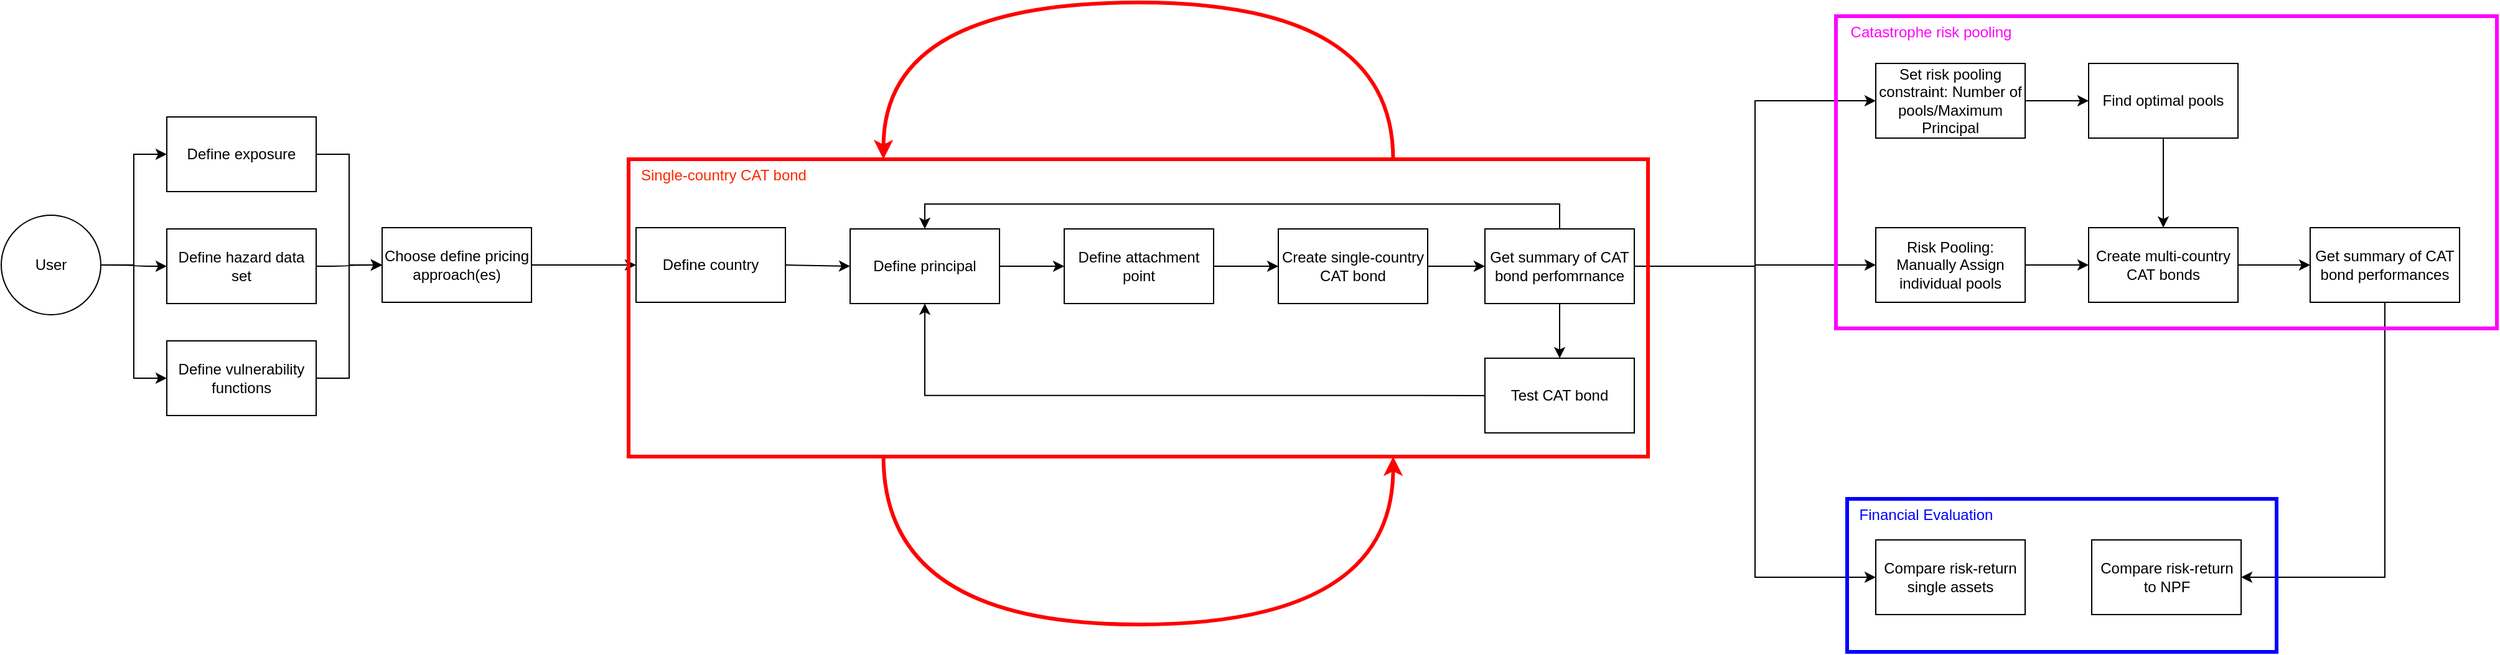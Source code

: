 <mxfile version="28.0.7">
  <diagram name="Page-1" id="58TnTUvLrnlwUTc3l9yy">
    <mxGraphModel dx="1577" dy="898" grid="0" gridSize="10" guides="1" tooltips="1" connect="1" arrows="1" fold="1" page="1" pageScale="1" pageWidth="1169" pageHeight="827" math="0" shadow="0">
      <root>
        <mxCell id="0" />
        <mxCell id="1" parent="0" />
        <mxCell id="uXUigXS2xP6fc7sogGcN-12" style="edgeStyle=orthogonalEdgeStyle;curved=1;rounded=0;orthogonalLoop=1;jettySize=auto;html=1;exitX=1;exitY=0.5;exitDx=0;exitDy=0;entryX=0;entryY=0.5;entryDx=0;entryDy=0;" edge="1" parent="1" source="mLufBUS968L27i-inKiL-1" target="uXUigXS2xP6fc7sogGcN-10">
          <mxGeometry relative="1" as="geometry" />
        </mxCell>
        <mxCell id="uXUigXS2xP6fc7sogGcN-13" style="edgeStyle=orthogonalEdgeStyle;rounded=0;orthogonalLoop=1;jettySize=auto;html=1;exitX=1;exitY=0.5;exitDx=0;exitDy=0;entryX=0;entryY=0.5;entryDx=0;entryDy=0;" edge="1" parent="1" source="mLufBUS968L27i-inKiL-1" target="uXUigXS2xP6fc7sogGcN-11">
          <mxGeometry relative="1" as="geometry" />
        </mxCell>
        <mxCell id="uXUigXS2xP6fc7sogGcN-14" style="edgeStyle=orthogonalEdgeStyle;rounded=0;orthogonalLoop=1;jettySize=auto;html=1;exitX=1;exitY=0.5;exitDx=0;exitDy=0;entryX=0;entryY=0.5;entryDx=0;entryDy=0;" edge="1" parent="1" source="mLufBUS968L27i-inKiL-1" target="mLufBUS968L27i-inKiL-4">
          <mxGeometry relative="1" as="geometry" />
        </mxCell>
        <mxCell id="mLufBUS968L27i-inKiL-1" value="User" style="ellipse;whiteSpace=wrap;html=1;aspect=fixed;" parent="1" vertex="1">
          <mxGeometry x="47" y="375" width="80" height="80" as="geometry" />
        </mxCell>
        <mxCell id="mLufBUS968L27i-inKiL-3" value="Define country" style="rounded=0;whiteSpace=wrap;html=1;" parent="1" vertex="1">
          <mxGeometry x="557" y="385" width="120" height="60" as="geometry" />
        </mxCell>
        <mxCell id="Jjy30lpmHw-r-rbmwBUX-8" style="edgeStyle=orthogonalEdgeStyle;rounded=0;orthogonalLoop=1;jettySize=auto;html=1;exitX=1;exitY=0.5;exitDx=0;exitDy=0;entryX=0;entryY=0.5;entryDx=0;entryDy=0;" parent="1" source="mLufBUS968L27i-inKiL-4" target="mLufBUS968L27i-inKiL-33" edge="1">
          <mxGeometry relative="1" as="geometry" />
        </mxCell>
        <mxCell id="mLufBUS968L27i-inKiL-4" value="Define exposure" style="rounded=0;whiteSpace=wrap;html=1;" parent="1" vertex="1">
          <mxGeometry x="180" y="296" width="120" height="60" as="geometry" />
        </mxCell>
        <mxCell id="Jjy30lpmHw-r-rbmwBUX-7" style="edgeStyle=orthogonalEdgeStyle;rounded=0;orthogonalLoop=1;jettySize=auto;html=1;exitX=1;exitY=0.5;exitDx=0;exitDy=0;entryX=0;entryY=0.5;entryDx=0;entryDy=0;" parent="1" source="mLufBUS968L27i-inKiL-5" target="mLufBUS968L27i-inKiL-15" edge="1">
          <mxGeometry relative="1" as="geometry" />
        </mxCell>
        <mxCell id="mLufBUS968L27i-inKiL-5" value="Define attachment point" style="rounded=0;whiteSpace=wrap;html=1;" parent="1" vertex="1">
          <mxGeometry x="901" y="386" width="120" height="60" as="geometry" />
        </mxCell>
        <mxCell id="mLufBUS968L27i-inKiL-6" value="Define principal" style="rounded=0;whiteSpace=wrap;html=1;" parent="1" vertex="1">
          <mxGeometry x="729" y="386" width="120" height="60" as="geometry" />
        </mxCell>
        <mxCell id="mLufBUS968L27i-inKiL-64" style="edgeStyle=orthogonalEdgeStyle;rounded=0;orthogonalLoop=1;jettySize=auto;html=1;exitX=0.5;exitY=1;exitDx=0;exitDy=0;entryX=0.5;entryY=0;entryDx=0;entryDy=0;" parent="1" source="mLufBUS968L27i-inKiL-8" target="mLufBUS968L27i-inKiL-45" edge="1">
          <mxGeometry relative="1" as="geometry" />
        </mxCell>
        <mxCell id="mLufBUS968L27i-inKiL-8" value="Find optimal pools" style="rounded=0;whiteSpace=wrap;html=1;" parent="1" vertex="1">
          <mxGeometry x="1724" y="253" width="120" height="60" as="geometry" />
        </mxCell>
        <mxCell id="mLufBUS968L27i-inKiL-10" value="Compare risk-return single assets" style="rounded=0;whiteSpace=wrap;html=1;" parent="1" vertex="1">
          <mxGeometry x="1553" y="636" width="120" height="60" as="geometry" />
        </mxCell>
        <mxCell id="mLufBUS968L27i-inKiL-62" style="edgeStyle=orthogonalEdgeStyle;rounded=0;orthogonalLoop=1;jettySize=auto;html=1;exitX=0;exitY=0.5;exitDx=0;exitDy=0;entryX=0.5;entryY=1;entryDx=0;entryDy=0;" parent="1" source="mLufBUS968L27i-inKiL-12" target="mLufBUS968L27i-inKiL-6" edge="1">
          <mxGeometry relative="1" as="geometry" />
        </mxCell>
        <mxCell id="mLufBUS968L27i-inKiL-12" value="Test CAT bond" style="rounded=0;whiteSpace=wrap;html=1;" parent="1" vertex="1">
          <mxGeometry x="1239" y="489.94" width="120" height="60" as="geometry" />
        </mxCell>
        <mxCell id="mLufBUS968L27i-inKiL-52" style="edgeStyle=orthogonalEdgeStyle;rounded=0;orthogonalLoop=1;jettySize=auto;html=1;exitX=1;exitY=0.5;exitDx=0;exitDy=0;entryX=0;entryY=0.5;entryDx=0;entryDy=0;" parent="1" source="mLufBUS968L27i-inKiL-14" target="mLufBUS968L27i-inKiL-8" edge="1">
          <mxGeometry relative="1" as="geometry">
            <mxPoint x="1734" y="283" as="targetPoint" />
          </mxGeometry>
        </mxCell>
        <mxCell id="mLufBUS968L27i-inKiL-14" value="Set risk pooling constraint: Number of pools/Maximum Principal" style="rounded=0;whiteSpace=wrap;html=1;" parent="1" vertex="1">
          <mxGeometry x="1553" y="253" width="120" height="60" as="geometry" />
        </mxCell>
        <mxCell id="mLufBUS968L27i-inKiL-15" value="Create single-country CAT bond" style="rounded=0;whiteSpace=wrap;html=1;" parent="1" vertex="1">
          <mxGeometry x="1073" y="386" width="120" height="60" as="geometry" />
        </mxCell>
        <mxCell id="mLufBUS968L27i-inKiL-61" style="edgeStyle=orthogonalEdgeStyle;rounded=0;orthogonalLoop=1;jettySize=auto;html=1;exitX=0.5;exitY=0;exitDx=0;exitDy=0;entryX=0.5;entryY=0;entryDx=0;entryDy=0;" parent="1" source="mLufBUS968L27i-inKiL-21" target="mLufBUS968L27i-inKiL-6" edge="1">
          <mxGeometry relative="1" as="geometry" />
        </mxCell>
        <mxCell id="mLufBUS968L27i-inKiL-63" style="edgeStyle=orthogonalEdgeStyle;rounded=0;orthogonalLoop=1;jettySize=auto;html=1;exitX=1;exitY=0.5;exitDx=0;exitDy=0;entryX=0;entryY=0.5;entryDx=0;entryDy=0;" parent="1" source="mLufBUS968L27i-inKiL-21" target="mLufBUS968L27i-inKiL-10" edge="1">
          <mxGeometry relative="1" as="geometry" />
        </mxCell>
        <mxCell id="mLufBUS968L27i-inKiL-21" value="Get summary of CAT bond perfomrnance" style="rounded=0;whiteSpace=wrap;html=1;" parent="1" vertex="1">
          <mxGeometry x="1239" y="386" width="120" height="60" as="geometry" />
        </mxCell>
        <mxCell id="mLufBUS968L27i-inKiL-23" value="" style="endArrow=classic;html=1;rounded=0;exitX=1;exitY=0.5;exitDx=0;exitDy=0;entryX=0;entryY=0.5;entryDx=0;entryDy=0;" parent="1" source="mLufBUS968L27i-inKiL-3" target="mLufBUS968L27i-inKiL-6" edge="1">
          <mxGeometry width="50" height="50" relative="1" as="geometry">
            <mxPoint x="1026" y="582.94" as="sourcePoint" />
            <mxPoint x="1288" y="482.94" as="targetPoint" />
          </mxGeometry>
        </mxCell>
        <mxCell id="mLufBUS968L27i-inKiL-24" value="" style="endArrow=classic;html=1;rounded=0;entryX=0;entryY=0.5;entryDx=0;entryDy=0;exitX=1;exitY=0.5;exitDx=0;exitDy=0;" parent="1" target="mLufBUS968L27i-inKiL-5" edge="1" source="mLufBUS968L27i-inKiL-6">
          <mxGeometry width="50" height="50" relative="1" as="geometry">
            <mxPoint x="844" y="411.94" as="sourcePoint" />
            <mxPoint x="749" y="403.94" as="targetPoint" />
          </mxGeometry>
        </mxCell>
        <mxCell id="mLufBUS968L27i-inKiL-27" value="" style="endArrow=classic;html=1;rounded=0;exitX=1;exitY=0.5;exitDx=0;exitDy=0;entryX=0;entryY=0.5;entryDx=0;entryDy=0;" parent="1" source="mLufBUS968L27i-inKiL-15" target="mLufBUS968L27i-inKiL-21" edge="1">
          <mxGeometry width="50" height="50" relative="1" as="geometry">
            <mxPoint x="1097" y="468.94" as="sourcePoint" />
            <mxPoint x="1154" y="468.94" as="targetPoint" />
          </mxGeometry>
        </mxCell>
        <mxCell id="mLufBUS968L27i-inKiL-28" value="" style="endArrow=classic;html=1;rounded=0;exitX=0.5;exitY=1;exitDx=0;exitDy=0;entryX=0.5;entryY=0;entryDx=0;entryDy=0;" parent="1" source="mLufBUS968L27i-inKiL-21" target="mLufBUS968L27i-inKiL-12" edge="1">
          <mxGeometry width="50" height="50" relative="1" as="geometry">
            <mxPoint x="1374" y="542.94" as="sourcePoint" />
            <mxPoint x="1446" y="465.94" as="targetPoint" />
          </mxGeometry>
        </mxCell>
        <mxCell id="Jjy30lpmHw-r-rbmwBUX-5" style="edgeStyle=orthogonalEdgeStyle;rounded=0;orthogonalLoop=1;jettySize=auto;html=1;exitX=1;exitY=0.5;exitDx=0;exitDy=0;entryX=0;entryY=0.5;entryDx=0;entryDy=0;" parent="1" source="mLufBUS968L27i-inKiL-33" target="mLufBUS968L27i-inKiL-3" edge="1">
          <mxGeometry relative="1" as="geometry">
            <mxPoint x="556" y="415" as="targetPoint" />
          </mxGeometry>
        </mxCell>
        <mxCell id="mLufBUS968L27i-inKiL-33" value="Choose define pricing approach(es)" style="rounded=0;whiteSpace=wrap;html=1;" parent="1" vertex="1">
          <mxGeometry x="353" y="385" width="120" height="60" as="geometry" />
        </mxCell>
        <mxCell id="mLufBUS968L27i-inKiL-50" style="edgeStyle=orthogonalEdgeStyle;rounded=0;orthogonalLoop=1;jettySize=auto;html=1;entryX=0;entryY=0.5;entryDx=0;entryDy=0;exitX=1;exitY=0.5;exitDx=0;exitDy=0;" parent="1" source="mLufBUS968L27i-inKiL-21" target="mLufBUS968L27i-inKiL-48" edge="1">
          <mxGeometry relative="1" as="geometry">
            <mxPoint x="1212" y="247" as="sourcePoint" />
          </mxGeometry>
        </mxCell>
        <mxCell id="mLufBUS968L27i-inKiL-51" style="edgeStyle=orthogonalEdgeStyle;rounded=0;orthogonalLoop=1;jettySize=auto;html=1;exitX=1;exitY=0.5;exitDx=0;exitDy=0;entryX=0;entryY=0.5;entryDx=0;entryDy=0;" parent="1" source="mLufBUS968L27i-inKiL-21" target="mLufBUS968L27i-inKiL-14" edge="1">
          <mxGeometry relative="1" as="geometry">
            <mxPoint x="1212" y="247" as="sourcePoint" />
          </mxGeometry>
        </mxCell>
        <mxCell id="mLufBUS968L27i-inKiL-56" style="edgeStyle=orthogonalEdgeStyle;rounded=0;orthogonalLoop=1;jettySize=auto;html=1;exitX=1;exitY=0.5;exitDx=0;exitDy=0;entryX=0;entryY=0.5;entryDx=0;entryDy=0;" parent="1" source="mLufBUS968L27i-inKiL-45" target="mLufBUS968L27i-inKiL-46" edge="1">
          <mxGeometry relative="1" as="geometry" />
        </mxCell>
        <mxCell id="mLufBUS968L27i-inKiL-45" value="Create multi-country CAT bonds" style="rounded=0;whiteSpace=wrap;html=1;" parent="1" vertex="1">
          <mxGeometry x="1724" y="385" width="120" height="60" as="geometry" />
        </mxCell>
        <mxCell id="mLufBUS968L27i-inKiL-57" style="edgeStyle=orthogonalEdgeStyle;rounded=0;orthogonalLoop=1;jettySize=auto;html=1;exitX=0.5;exitY=1;exitDx=0;exitDy=0;entryX=1;entryY=0.5;entryDx=0;entryDy=0;" parent="1" source="mLufBUS968L27i-inKiL-46" target="uXUigXS2xP6fc7sogGcN-7" edge="1">
          <mxGeometry relative="1" as="geometry" />
        </mxCell>
        <mxCell id="mLufBUS968L27i-inKiL-46" value="Get summary of CAT bond performances" style="rounded=0;whiteSpace=wrap;html=1;" parent="1" vertex="1">
          <mxGeometry x="1902" y="385" width="120" height="60" as="geometry" />
        </mxCell>
        <mxCell id="mLufBUS968L27i-inKiL-55" style="edgeStyle=orthogonalEdgeStyle;rounded=0;orthogonalLoop=1;jettySize=auto;html=1;exitX=1;exitY=0.5;exitDx=0;exitDy=0;entryX=0;entryY=0.5;entryDx=0;entryDy=0;" parent="1" source="mLufBUS968L27i-inKiL-48" target="mLufBUS968L27i-inKiL-45" edge="1">
          <mxGeometry relative="1" as="geometry" />
        </mxCell>
        <mxCell id="mLufBUS968L27i-inKiL-48" value="Risk Pooling: Manually Assign individual pools" style="rounded=0;whiteSpace=wrap;html=1;" parent="1" vertex="1">
          <mxGeometry x="1553" y="385" width="120" height="60" as="geometry" />
        </mxCell>
        <mxCell id="uXUigXS2xP6fc7sogGcN-1" value="" style="rounded=0;whiteSpace=wrap;html=1;fillColor=none;strokeColor=#FF0000;strokeWidth=3;" vertex="1" parent="1">
          <mxGeometry x="551" y="330" width="819" height="239" as="geometry" />
        </mxCell>
        <mxCell id="uXUigXS2xP6fc7sogGcN-2" value="&lt;span style=&quot;color: light-dark(rgb(255, 38, 0), rgb(237, 237, 237));&quot;&gt;Single-country CAT bond&lt;/span&gt;" style="text;html=1;align=center;verticalAlign=middle;resizable=0;points=[];autosize=1;strokeColor=none;fillColor=none;" vertex="1" parent="1">
          <mxGeometry x="551" y="330" width="151" height="26" as="geometry" />
        </mxCell>
        <mxCell id="uXUigXS2xP6fc7sogGcN-3" value="" style="rounded=0;whiteSpace=wrap;html=1;fillColor=none;strokeColor=#FF00FF;strokeWidth=3;" vertex="1" parent="1">
          <mxGeometry x="1521" y="215" width="531" height="251" as="geometry" />
        </mxCell>
        <mxCell id="uXUigXS2xP6fc7sogGcN-4" value="&lt;font&gt;&lt;span style=&quot;caret-color: rgb(255, 38, 0); color: rgb(255, 0, 255);&quot;&gt;Catastrophe risk pooling&lt;/span&gt;&lt;/font&gt;" style="text;html=1;align=center;verticalAlign=middle;resizable=0;points=[];autosize=1;strokeColor=none;fillColor=none;" vertex="1" parent="1">
          <mxGeometry x="1523" y="215" width="147" height="26" as="geometry" />
        </mxCell>
        <mxCell id="uXUigXS2xP6fc7sogGcN-5" style="edgeStyle=orthogonalEdgeStyle;curved=1;rounded=0;orthogonalLoop=1;jettySize=auto;html=1;exitX=0.75;exitY=0;exitDx=0;exitDy=0;entryX=0.25;entryY=0;entryDx=0;entryDy=0;strokeColor=#FF0000;strokeWidth=3;" edge="1" parent="1" source="uXUigXS2xP6fc7sogGcN-1" target="uXUigXS2xP6fc7sogGcN-1">
          <mxGeometry relative="1" as="geometry">
            <Array as="points">
              <mxPoint x="1165" y="204" />
              <mxPoint x="756" y="204" />
            </Array>
          </mxGeometry>
        </mxCell>
        <mxCell id="uXUigXS2xP6fc7sogGcN-6" style="edgeStyle=orthogonalEdgeStyle;curved=1;rounded=0;orthogonalLoop=1;jettySize=auto;html=1;exitX=0.25;exitY=1;exitDx=0;exitDy=0;entryX=0.75;entryY=1;entryDx=0;entryDy=0;strokeColor=#FF0000;strokeWidth=3;" edge="1" parent="1" source="uXUigXS2xP6fc7sogGcN-1" target="uXUigXS2xP6fc7sogGcN-1">
          <mxGeometry relative="1" as="geometry">
            <mxPoint x="1217" y="364" as="sourcePoint" />
            <mxPoint x="808" y="364" as="targetPoint" />
            <Array as="points">
              <mxPoint x="756" y="704" />
              <mxPoint x="1165" y="704" />
            </Array>
          </mxGeometry>
        </mxCell>
        <mxCell id="uXUigXS2xP6fc7sogGcN-7" value="Compare risk-return to NPF" style="rounded=0;whiteSpace=wrap;html=1;" vertex="1" parent="1">
          <mxGeometry x="1726.5" y="636" width="120" height="60" as="geometry" />
        </mxCell>
        <mxCell id="uXUigXS2xP6fc7sogGcN-8" value="" style="rounded=0;whiteSpace=wrap;html=1;fillColor=none;strokeColor=#0000FF;strokeWidth=3;" vertex="1" parent="1">
          <mxGeometry x="1530" y="603" width="345" height="123" as="geometry" />
        </mxCell>
        <mxCell id="uXUigXS2xP6fc7sogGcN-9" value="&lt;font&gt;&lt;span style=&quot;caret-color: rgb(255, 38, 0); color: rgb(0, 0, 255);&quot;&gt;Financial Evaluation&lt;/span&gt;&lt;/font&gt;" style="text;html=1;align=center;verticalAlign=middle;resizable=0;points=[];autosize=1;strokeColor=none;fillColor=none;" vertex="1" parent="1">
          <mxGeometry x="1530" y="603" width="125" height="26" as="geometry" />
        </mxCell>
        <mxCell id="uXUigXS2xP6fc7sogGcN-15" style="edgeStyle=orthogonalEdgeStyle;curved=1;rounded=0;orthogonalLoop=1;jettySize=auto;html=1;exitX=1;exitY=0.5;exitDx=0;exitDy=0;entryX=0;entryY=0.5;entryDx=0;entryDy=0;" edge="1" parent="1" source="uXUigXS2xP6fc7sogGcN-10" target="mLufBUS968L27i-inKiL-33">
          <mxGeometry relative="1" as="geometry" />
        </mxCell>
        <mxCell id="uXUigXS2xP6fc7sogGcN-10" value="Define hazard data set" style="rounded=0;whiteSpace=wrap;html=1;" vertex="1" parent="1">
          <mxGeometry x="180" y="386" width="120" height="60" as="geometry" />
        </mxCell>
        <mxCell id="uXUigXS2xP6fc7sogGcN-17" style="edgeStyle=orthogonalEdgeStyle;rounded=0;orthogonalLoop=1;jettySize=auto;html=1;exitX=1;exitY=0.5;exitDx=0;exitDy=0;entryX=0;entryY=0.5;entryDx=0;entryDy=0;" edge="1" parent="1" source="uXUigXS2xP6fc7sogGcN-11" target="mLufBUS968L27i-inKiL-33">
          <mxGeometry relative="1" as="geometry" />
        </mxCell>
        <mxCell id="uXUigXS2xP6fc7sogGcN-11" value="Define vulnerability functions" style="rounded=0;whiteSpace=wrap;html=1;" vertex="1" parent="1">
          <mxGeometry x="180" y="476" width="120" height="60" as="geometry" />
        </mxCell>
      </root>
    </mxGraphModel>
  </diagram>
</mxfile>
